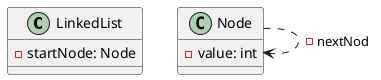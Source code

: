 @startuml

class LinkedList {
    - startNode: Node
}

class Node {
    - value: int
}

Node ..> Node: - nextNod

@enduml
